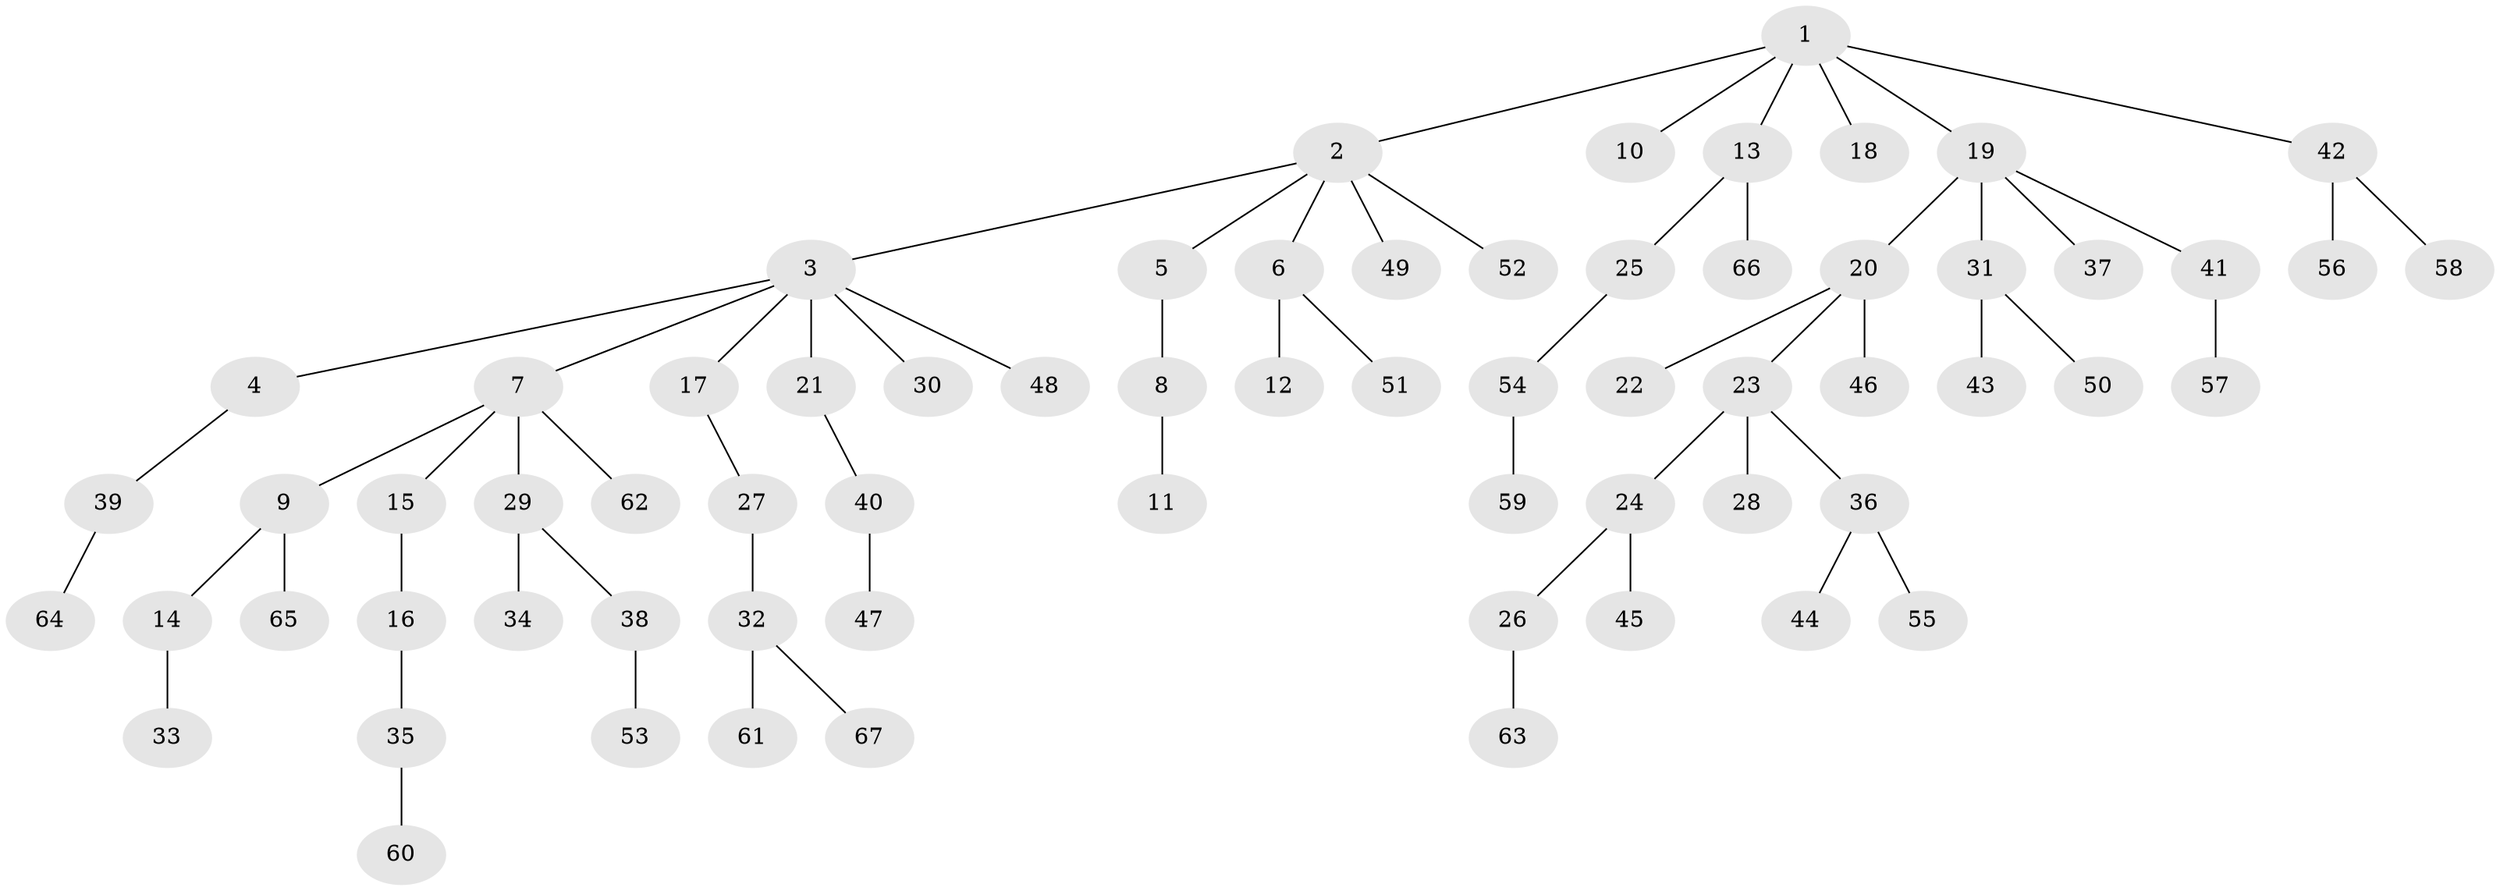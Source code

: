 // coarse degree distribution, {5: 0.027777777777777776, 4: 0.1111111111111111, 3: 0.08333333333333333, 2: 0.3333333333333333, 1: 0.4444444444444444}
// Generated by graph-tools (version 1.1) at 2025/51/03/04/25 22:51:41]
// undirected, 67 vertices, 66 edges
graph export_dot {
  node [color=gray90,style=filled];
  1;
  2;
  3;
  4;
  5;
  6;
  7;
  8;
  9;
  10;
  11;
  12;
  13;
  14;
  15;
  16;
  17;
  18;
  19;
  20;
  21;
  22;
  23;
  24;
  25;
  26;
  27;
  28;
  29;
  30;
  31;
  32;
  33;
  34;
  35;
  36;
  37;
  38;
  39;
  40;
  41;
  42;
  43;
  44;
  45;
  46;
  47;
  48;
  49;
  50;
  51;
  52;
  53;
  54;
  55;
  56;
  57;
  58;
  59;
  60;
  61;
  62;
  63;
  64;
  65;
  66;
  67;
  1 -- 2;
  1 -- 10;
  1 -- 13;
  1 -- 18;
  1 -- 19;
  1 -- 42;
  2 -- 3;
  2 -- 5;
  2 -- 6;
  2 -- 49;
  2 -- 52;
  3 -- 4;
  3 -- 7;
  3 -- 17;
  3 -- 21;
  3 -- 30;
  3 -- 48;
  4 -- 39;
  5 -- 8;
  6 -- 12;
  6 -- 51;
  7 -- 9;
  7 -- 15;
  7 -- 29;
  7 -- 62;
  8 -- 11;
  9 -- 14;
  9 -- 65;
  13 -- 25;
  13 -- 66;
  14 -- 33;
  15 -- 16;
  16 -- 35;
  17 -- 27;
  19 -- 20;
  19 -- 31;
  19 -- 37;
  19 -- 41;
  20 -- 22;
  20 -- 23;
  20 -- 46;
  21 -- 40;
  23 -- 24;
  23 -- 28;
  23 -- 36;
  24 -- 26;
  24 -- 45;
  25 -- 54;
  26 -- 63;
  27 -- 32;
  29 -- 34;
  29 -- 38;
  31 -- 43;
  31 -- 50;
  32 -- 61;
  32 -- 67;
  35 -- 60;
  36 -- 44;
  36 -- 55;
  38 -- 53;
  39 -- 64;
  40 -- 47;
  41 -- 57;
  42 -- 56;
  42 -- 58;
  54 -- 59;
}
